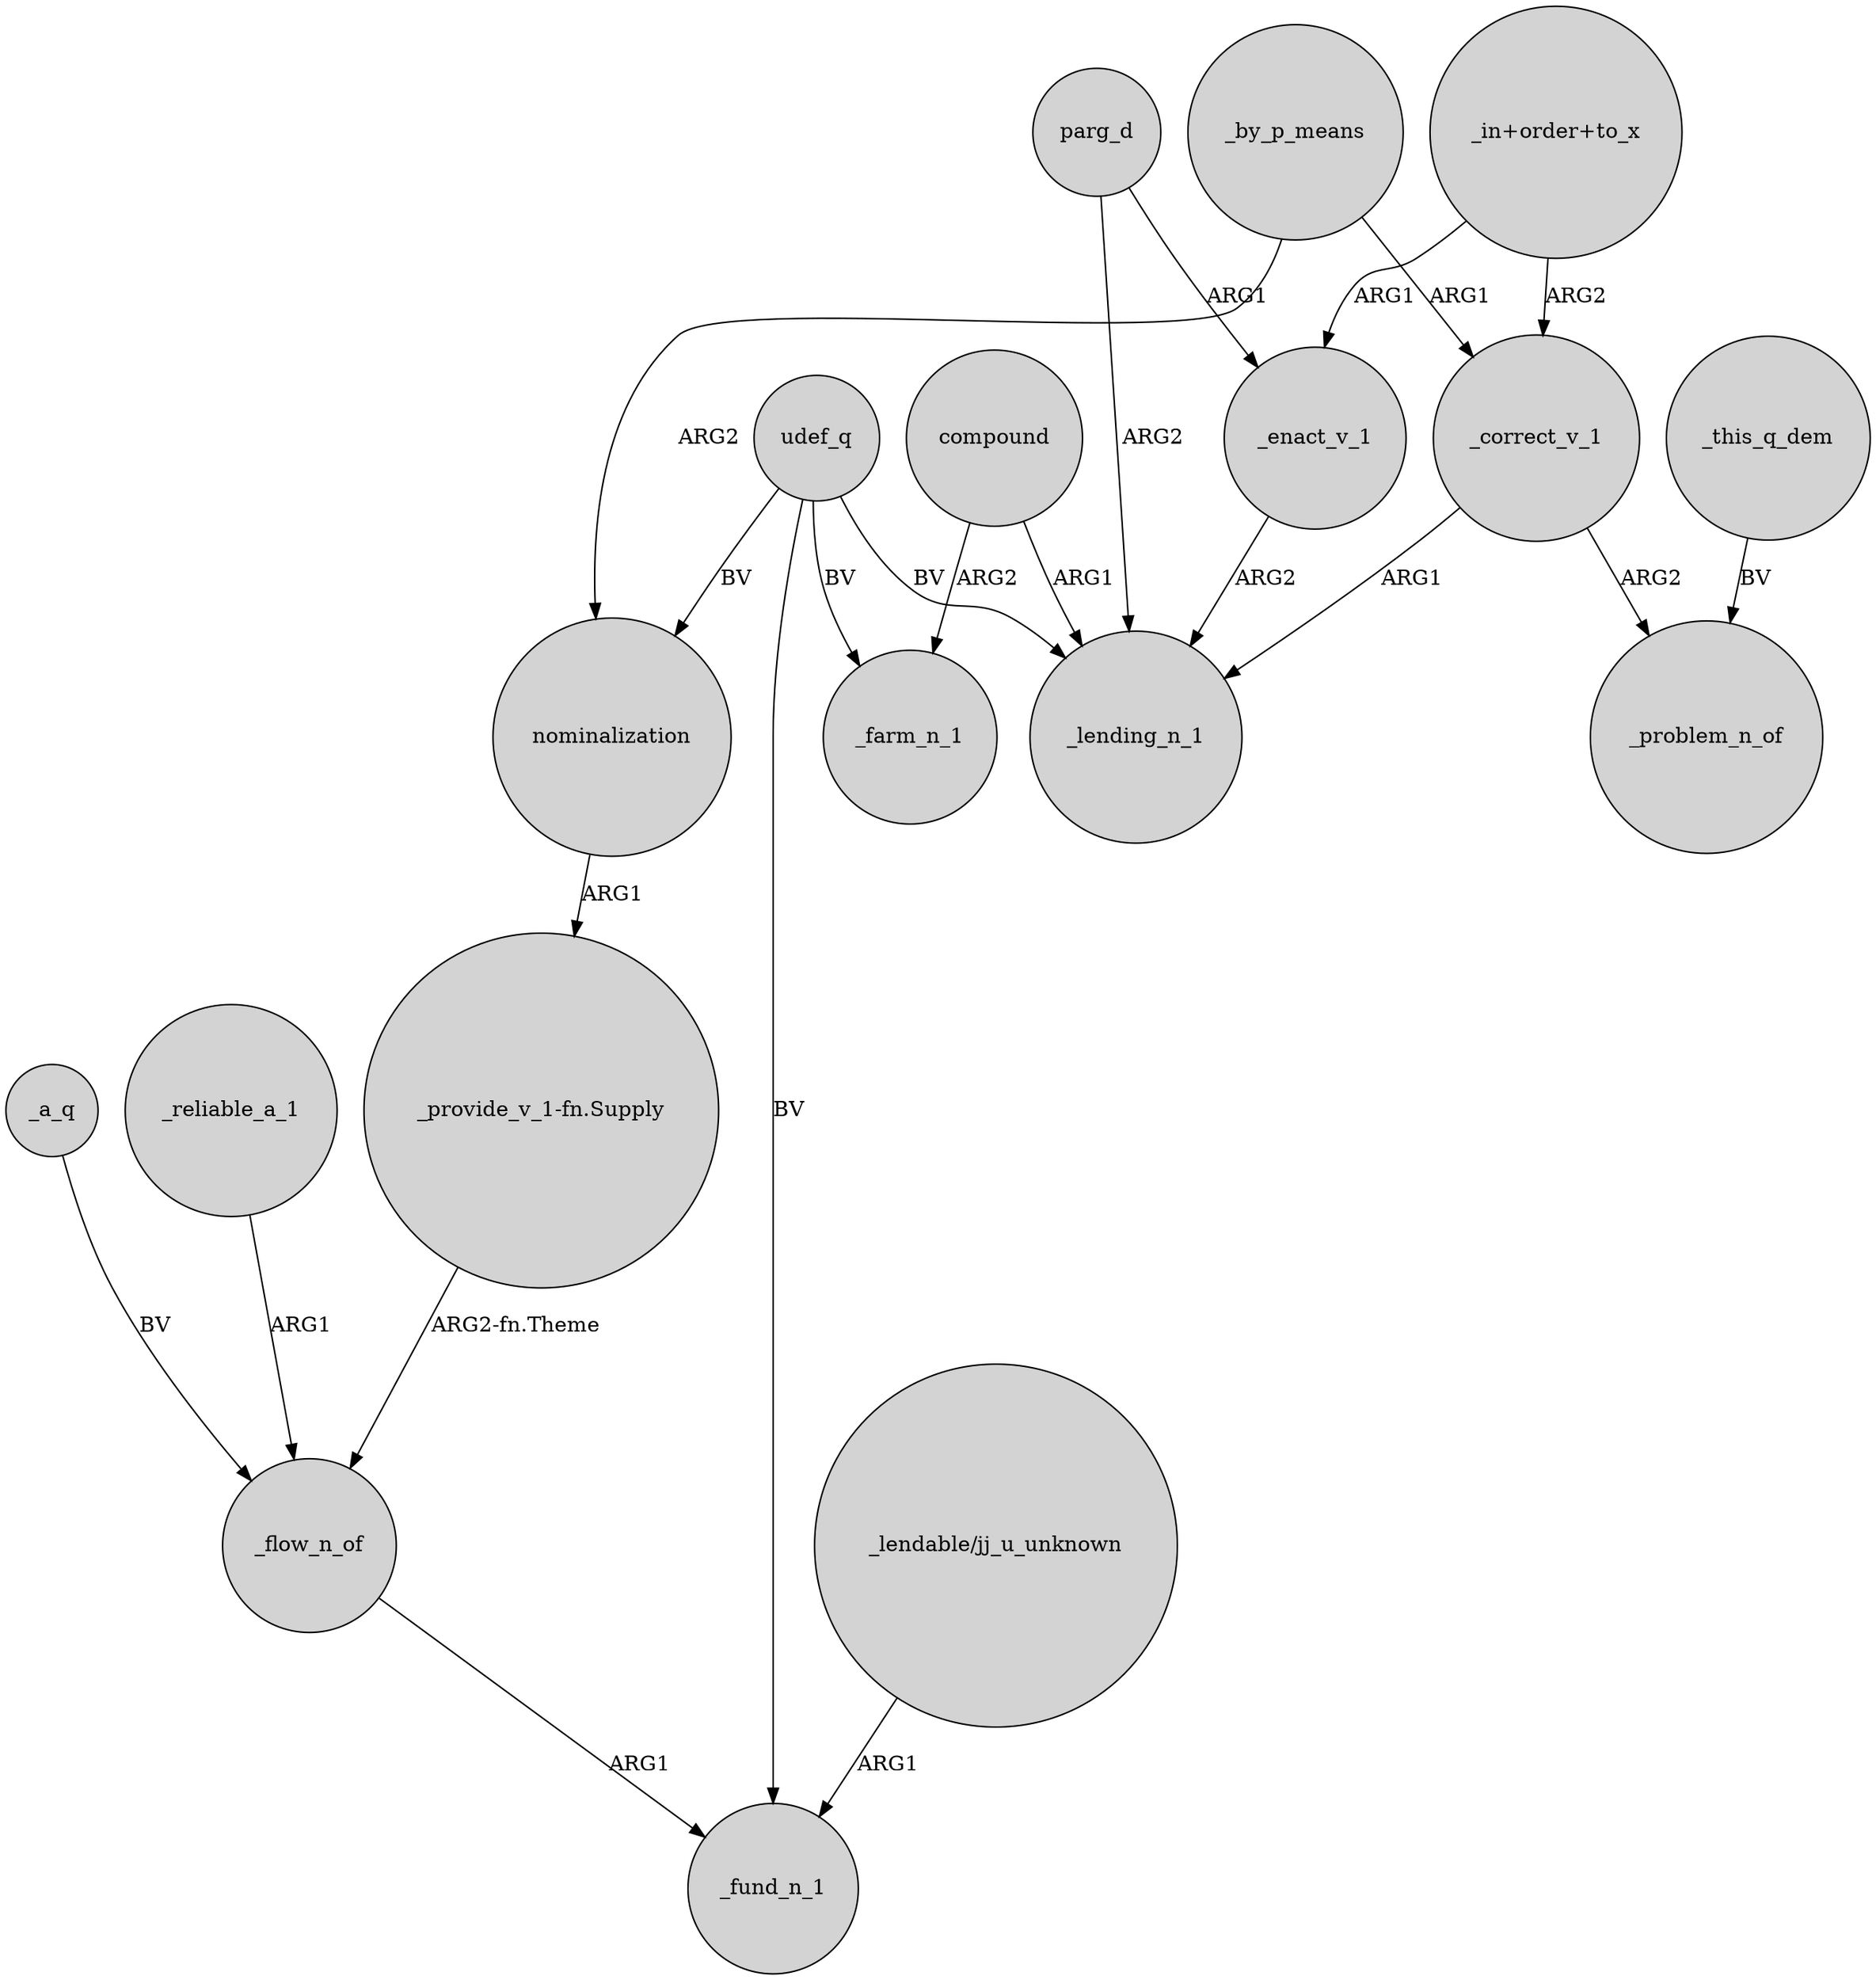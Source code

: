 digraph {
	node [shape=circle style=filled]
	_a_q -> _flow_n_of [label=BV]
	udef_q -> _lending_n_1 [label=BV]
	_by_p_means -> nominalization [label=ARG2]
	_correct_v_1 -> _problem_n_of [label=ARG2]
	_this_q_dem -> _problem_n_of [label=BV]
	_by_p_means -> _correct_v_1 [label=ARG1]
	nominalization -> "_provide_v_1-fn.Supply" [label=ARG1]
	compound -> _lending_n_1 [label=ARG1]
	"_provide_v_1-fn.Supply" -> _flow_n_of [label="ARG2-fn.Theme"]
	_flow_n_of -> _fund_n_1 [label=ARG1]
	parg_d -> _lending_n_1 [label=ARG2]
	"_in+order+to_x" -> _enact_v_1 [label=ARG1]
	udef_q -> _fund_n_1 [label=BV]
	udef_q -> nominalization [label=BV]
	compound -> _farm_n_1 [label=ARG2]
	parg_d -> _enact_v_1 [label=ARG1]
	udef_q -> _farm_n_1 [label=BV]
	_enact_v_1 -> _lending_n_1 [label=ARG2]
	"_in+order+to_x" -> _correct_v_1 [label=ARG2]
	"_lendable/jj_u_unknown" -> _fund_n_1 [label=ARG1]
	_reliable_a_1 -> _flow_n_of [label=ARG1]
	_correct_v_1 -> _lending_n_1 [label=ARG1]
}
